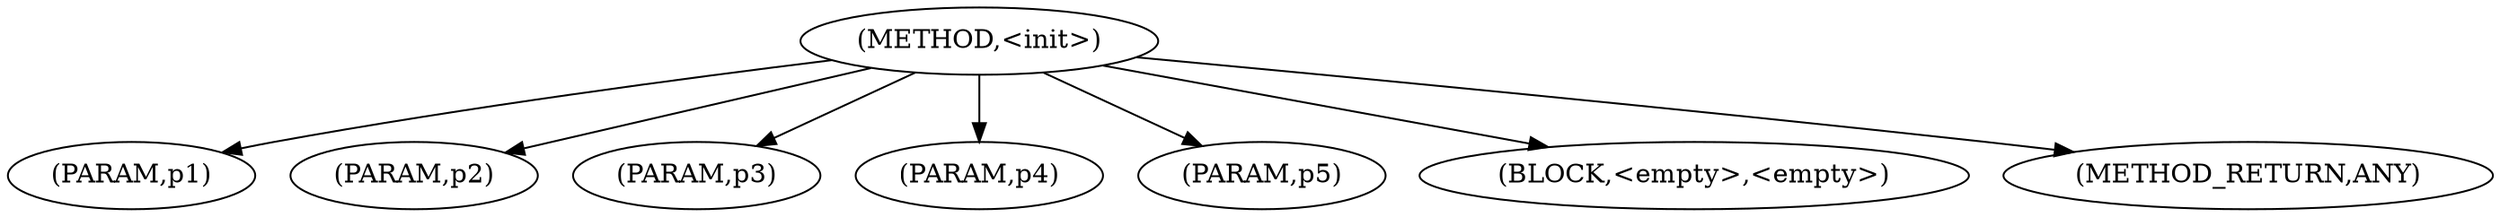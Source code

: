 digraph "&lt;init&gt;" {  
"2326" [label = <(METHOD,&lt;init&gt;)> ]
"2327" [label = <(PARAM,p1)> ]
"2328" [label = <(PARAM,p2)> ]
"2329" [label = <(PARAM,p3)> ]
"2330" [label = <(PARAM,p4)> ]
"2331" [label = <(PARAM,p5)> ]
"2332" [label = <(BLOCK,&lt;empty&gt;,&lt;empty&gt;)> ]
"2333" [label = <(METHOD_RETURN,ANY)> ]
  "2326" -> "2327" 
  "2326" -> "2332" 
  "2326" -> "2328" 
  "2326" -> "2333" 
  "2326" -> "2329" 
  "2326" -> "2330" 
  "2326" -> "2331" 
}
